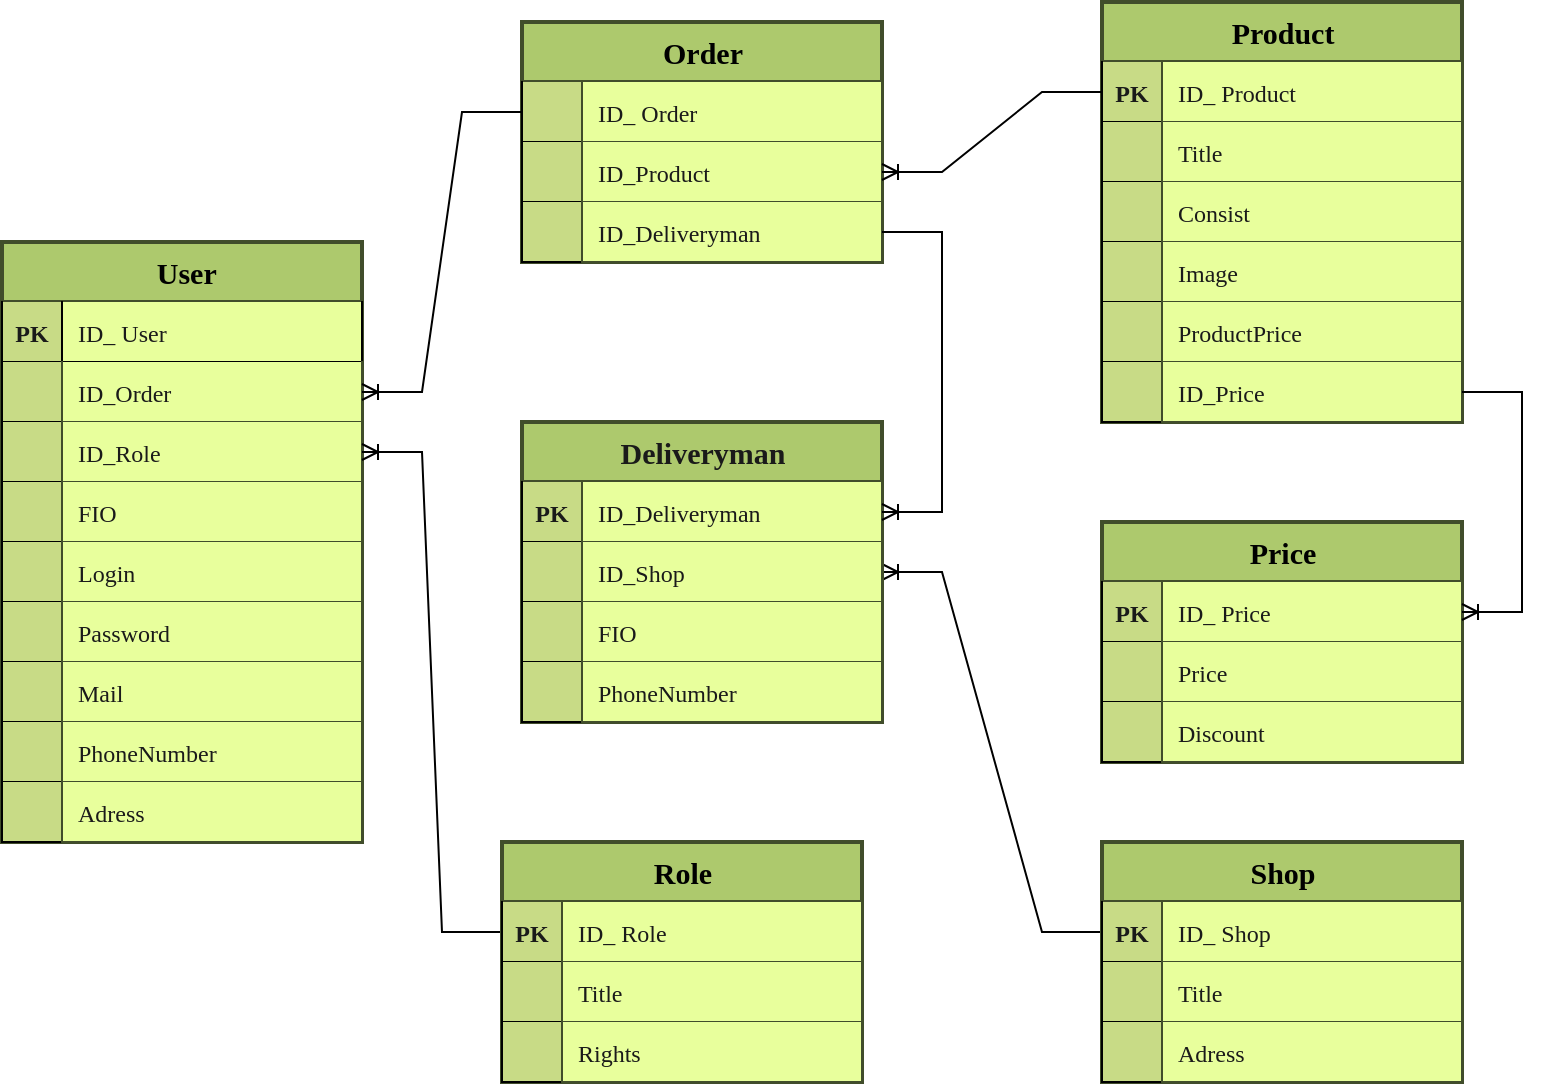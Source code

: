 <mxfile version="20.7.4" type="github">
  <diagram id="YM8jFS1B4BUcwMTzeeO8" name="Диаграмма доставки суши">
    <mxGraphModel dx="607" dy="796" grid="1" gridSize="10" guides="1" tooltips="1" connect="1" arrows="1" fold="1" page="1" pageScale="1" pageWidth="827" pageHeight="1169" math="0" shadow="0">
      <root>
        <mxCell id="0" />
        <mxCell id="1" parent="0" />
        <mxCell id="Ay6QxPf1kaQuGRiXp0Ti-1" value=" User" style="shape=table;startSize=30;container=1;collapsible=1;childLayout=tableLayout;fixedRows=1;rowLines=0;fontStyle=1;align=center;resizeLast=1;comic=0;strokeWidth=2;fontSize=15;fillColor=#ADC96D;strokeColor=#414D2B;fontFamily=Garamond;labelBorderColor=none;labelBackgroundColor=none;html=1;top=1;bottom=1;" parent="1" vertex="1">
          <mxGeometry x="960" y="260" width="180" height="300" as="geometry" />
        </mxCell>
        <mxCell id="Ay6QxPf1kaQuGRiXp0Ti-2" value="" style="shape=tableRow;horizontal=0;startSize=0;swimlaneHead=0;swimlaneBody=0;fillColor=default;collapsible=0;dropTarget=0;points=[[0,0.5],[1,0.5]];portConstraint=eastwest;top=0;left=1;right=0;bottom=1;comic=0;strokeWidth=1;fontSize=12;strokeColor=#000000;fontColor=#1A1A1A;fontStyle=0;fontFamily=Garamond;align=left;labelBackgroundColor=none;" parent="Ay6QxPf1kaQuGRiXp0Ti-1" vertex="1">
          <mxGeometry y="30" width="180" height="30" as="geometry" />
        </mxCell>
        <mxCell id="Ay6QxPf1kaQuGRiXp0Ti-3" value="PK" style="shape=partialRectangle;connectable=0;fillColor=#C8DB86;top=0;left=1;bottom=1;right=0;fontStyle=1;overflow=hidden;comic=0;strokeWidth=1;fontSize=12;strokeColor=#000000;fontColor=#1A1A1A;fontFamily=Garamond;align=center;labelBackgroundColor=none;" parent="Ay6QxPf1kaQuGRiXp0Ti-2" vertex="1">
          <mxGeometry width="30" height="30" as="geometry">
            <mxRectangle width="30" height="30" as="alternateBounds" />
          </mxGeometry>
        </mxCell>
        <mxCell id="Ay6QxPf1kaQuGRiXp0Ti-4" value="ID_ User" style="shape=partialRectangle;connectable=0;fillColor=#E8FF9C;top=0;left=1;bottom=1;right=1;align=left;spacingLeft=6;fontStyle=0;overflow=hidden;comic=0;strokeWidth=1;fontSize=12;strokeColor=#000000;fontColor=#1A1A1A;fontFamily=Garamond;labelBackgroundColor=none;" parent="Ay6QxPf1kaQuGRiXp0Ti-2" vertex="1">
          <mxGeometry x="30" width="150" height="30" as="geometry">
            <mxRectangle width="150" height="30" as="alternateBounds" />
          </mxGeometry>
        </mxCell>
        <mxCell id="zTm90ehCZbVkgFQ0iNH6-1" style="shape=tableRow;horizontal=0;startSize=0;swimlaneHead=0;swimlaneBody=0;fillColor=default;collapsible=0;dropTarget=0;points=[[0,0.5],[1,0.5]];portConstraint=eastwest;top=0;left=1;right=0;bottom=1;comic=0;strokeWidth=1;fontSize=12;strokeColor=#000000;fontColor=#1A1A1A;fontFamily=Garamond;align=left;labelBackgroundColor=none;" parent="Ay6QxPf1kaQuGRiXp0Ti-1" vertex="1">
          <mxGeometry y="60" width="180" height="30" as="geometry" />
        </mxCell>
        <mxCell id="zTm90ehCZbVkgFQ0iNH6-2" style="shape=partialRectangle;connectable=0;fillColor=#C8DB86;top=0;left=1;bottom=1;right=0;editable=1;overflow=hidden;comic=0;strokeWidth=1;fontSize=12;strokeColor=#000000;fontColor=#1A1A1A;fontFamily=Garamond;align=center;fontStyle=1;labelBackgroundColor=none;" parent="zTm90ehCZbVkgFQ0iNH6-1" vertex="1">
          <mxGeometry width="30" height="30" as="geometry">
            <mxRectangle width="30" height="30" as="alternateBounds" />
          </mxGeometry>
        </mxCell>
        <mxCell id="zTm90ehCZbVkgFQ0iNH6-3" value="ID_Order" style="shape=partialRectangle;connectable=0;fillColor=#E8FF9C;top=0;left=1;bottom=1;right=1;align=left;spacingLeft=6;overflow=hidden;comic=0;strokeWidth=1;fontSize=12;strokeColor=#414D2B;fontColor=#1A1A1A;fontFamily=Garamond;labelBackgroundColor=none;" parent="zTm90ehCZbVkgFQ0iNH6-1" vertex="1">
          <mxGeometry x="30" width="150" height="30" as="geometry">
            <mxRectangle width="150" height="30" as="alternateBounds" />
          </mxGeometry>
        </mxCell>
        <mxCell id="xfTA-OZh6lAWpwLBkn4V-1" style="shape=tableRow;horizontal=0;startSize=0;swimlaneHead=0;swimlaneBody=0;fillColor=default;collapsible=0;dropTarget=0;points=[[0,0.5],[1,0.5]];portConstraint=eastwest;top=0;left=1;right=0;bottom=1;comic=0;strokeWidth=1;fontSize=12;strokeColor=#000000;fontColor=#1A1A1A;fontFamily=Garamond;align=left;labelBackgroundColor=none;" parent="Ay6QxPf1kaQuGRiXp0Ti-1" vertex="1">
          <mxGeometry y="90" width="180" height="30" as="geometry" />
        </mxCell>
        <mxCell id="xfTA-OZh6lAWpwLBkn4V-2" style="shape=partialRectangle;connectable=0;fillColor=#C8DB86;top=0;left=1;bottom=1;right=0;editable=1;overflow=hidden;comic=0;strokeWidth=1;fontSize=12;strokeColor=#000000;fontColor=#1A1A1A;fontFamily=Garamond;align=center;fontStyle=1;labelBackgroundColor=none;" parent="xfTA-OZh6lAWpwLBkn4V-1" vertex="1">
          <mxGeometry width="30" height="30" as="geometry">
            <mxRectangle width="30" height="30" as="alternateBounds" />
          </mxGeometry>
        </mxCell>
        <mxCell id="xfTA-OZh6lAWpwLBkn4V-3" value="ID_Role" style="shape=partialRectangle;connectable=0;fillColor=#E8FF9C;top=0;left=1;bottom=1;right=1;align=left;spacingLeft=6;overflow=hidden;comic=0;strokeWidth=1;fontSize=12;strokeColor=#414D2B;fontColor=#1A1A1A;fontFamily=Garamond;labelBackgroundColor=none;" parent="xfTA-OZh6lAWpwLBkn4V-1" vertex="1">
          <mxGeometry x="30" width="150" height="30" as="geometry">
            <mxRectangle width="150" height="30" as="alternateBounds" />
          </mxGeometry>
        </mxCell>
        <mxCell id="FxHjKDx9g6CMK3Ptwjjo-10" style="shape=tableRow;horizontal=0;startSize=0;swimlaneHead=0;swimlaneBody=0;fillColor=default;collapsible=0;dropTarget=0;points=[[0,0.5],[1,0.5]];portConstraint=eastwest;top=0;left=1;right=0;bottom=1;comic=0;strokeWidth=1;fontSize=12;strokeColor=#000000;fontColor=#1A1A1A;fontFamily=Garamond;align=left;labelBackgroundColor=none;" parent="Ay6QxPf1kaQuGRiXp0Ti-1" vertex="1">
          <mxGeometry y="120" width="180" height="30" as="geometry" />
        </mxCell>
        <mxCell id="FxHjKDx9g6CMK3Ptwjjo-11" style="shape=partialRectangle;connectable=0;fillColor=#C8DB86;top=0;left=1;bottom=1;right=0;editable=1;overflow=hidden;comic=0;strokeWidth=1;fontSize=12;strokeColor=#000000;fontColor=#1A1A1A;fontFamily=Garamond;align=center;fontStyle=1;labelBackgroundColor=none;" parent="FxHjKDx9g6CMK3Ptwjjo-10" vertex="1">
          <mxGeometry width="30" height="30" as="geometry">
            <mxRectangle width="30" height="30" as="alternateBounds" />
          </mxGeometry>
        </mxCell>
        <mxCell id="FxHjKDx9g6CMK3Ptwjjo-12" value="FIO" style="shape=partialRectangle;connectable=0;fillColor=#E8FF9C;top=0;left=1;bottom=1;right=1;align=left;spacingLeft=6;overflow=hidden;comic=0;strokeWidth=1;fontSize=12;strokeColor=#414D2B;fontColor=#1A1A1A;fontFamily=Garamond;labelBackgroundColor=none;" parent="FxHjKDx9g6CMK3Ptwjjo-10" vertex="1">
          <mxGeometry x="30" width="150" height="30" as="geometry">
            <mxRectangle width="150" height="30" as="alternateBounds" />
          </mxGeometry>
        </mxCell>
        <mxCell id="Ay6QxPf1kaQuGRiXp0Ti-5" value="" style="shape=tableRow;horizontal=0;startSize=0;swimlaneHead=0;swimlaneBody=0;fillColor=default;collapsible=0;dropTarget=0;points=[[0,0.5],[1,0.5]];portConstraint=eastwest;top=0;left=1;right=0;bottom=1;comic=0;strokeWidth=1;fontSize=12;strokeColor=#000000;fontColor=#1A1A1A;fontFamily=Garamond;align=left;labelBackgroundColor=none;" parent="Ay6QxPf1kaQuGRiXp0Ti-1" vertex="1">
          <mxGeometry y="150" width="180" height="30" as="geometry" />
        </mxCell>
        <mxCell id="Ay6QxPf1kaQuGRiXp0Ti-6" value="" style="shape=partialRectangle;connectable=0;fillColor=#C8DB86;top=0;left=1;bottom=1;right=0;editable=1;overflow=hidden;comic=0;strokeWidth=1;fontSize=12;strokeColor=#000000;fontColor=#1A1A1A;fontFamily=Garamond;align=center;fontStyle=1;labelBackgroundColor=none;" parent="Ay6QxPf1kaQuGRiXp0Ti-5" vertex="1">
          <mxGeometry width="30" height="30" as="geometry">
            <mxRectangle width="30" height="30" as="alternateBounds" />
          </mxGeometry>
        </mxCell>
        <mxCell id="Ay6QxPf1kaQuGRiXp0Ti-7" value="Login" style="shape=partialRectangle;connectable=0;fillColor=#E8FF9C;top=0;left=1;bottom=1;right=1;align=left;spacingLeft=6;overflow=hidden;comic=0;strokeWidth=1;fontSize=12;strokeColor=#414D2B;fontColor=#1A1A1A;fontFamily=Garamond;labelBackgroundColor=none;" parent="Ay6QxPf1kaQuGRiXp0Ti-5" vertex="1">
          <mxGeometry x="30" width="150" height="30" as="geometry">
            <mxRectangle width="150" height="30" as="alternateBounds" />
          </mxGeometry>
        </mxCell>
        <mxCell id="Ay6QxPf1kaQuGRiXp0Ti-8" value="" style="shape=tableRow;horizontal=0;startSize=0;swimlaneHead=0;swimlaneBody=0;fillColor=default;collapsible=0;dropTarget=0;points=[[0,0.5],[1,0.5]];portConstraint=eastwest;top=0;left=1;right=0;bottom=1;comic=0;strokeWidth=1;fontSize=12;strokeColor=#000000;fontColor=#1A1A1A;fontFamily=Garamond;align=left;labelBackgroundColor=none;" parent="Ay6QxPf1kaQuGRiXp0Ti-1" vertex="1">
          <mxGeometry y="180" width="180" height="30" as="geometry" />
        </mxCell>
        <mxCell id="Ay6QxPf1kaQuGRiXp0Ti-9" value="" style="shape=partialRectangle;connectable=0;fillColor=#C8DB86;top=0;left=1;bottom=1;right=0;editable=1;overflow=hidden;comic=0;strokeWidth=1;fontSize=12;strokeColor=#000000;fontColor=#1A1A1A;fontFamily=Garamond;align=center;fontStyle=1;labelBackgroundColor=none;" parent="Ay6QxPf1kaQuGRiXp0Ti-8" vertex="1">
          <mxGeometry width="30" height="30" as="geometry">
            <mxRectangle width="30" height="30" as="alternateBounds" />
          </mxGeometry>
        </mxCell>
        <mxCell id="Ay6QxPf1kaQuGRiXp0Ti-10" value="Password" style="shape=partialRectangle;connectable=0;fillColor=#E8FF9C;top=0;left=1;bottom=1;right=1;align=left;spacingLeft=6;overflow=hidden;comic=0;strokeWidth=1;fontSize=12;strokeColor=#414D2B;fontColor=#1A1A1A;fontFamily=Garamond;labelBackgroundColor=none;" parent="Ay6QxPf1kaQuGRiXp0Ti-8" vertex="1">
          <mxGeometry x="30" width="150" height="30" as="geometry">
            <mxRectangle width="150" height="30" as="alternateBounds" />
          </mxGeometry>
        </mxCell>
        <mxCell id="FxHjKDx9g6CMK3Ptwjjo-7" style="shape=tableRow;horizontal=0;startSize=0;swimlaneHead=0;swimlaneBody=0;fillColor=default;collapsible=0;dropTarget=0;points=[[0,0.5],[1,0.5]];portConstraint=eastwest;top=0;left=1;right=0;bottom=1;comic=0;strokeWidth=1;fontSize=12;strokeColor=#000000;fontColor=#1A1A1A;fontFamily=Garamond;align=left;labelBackgroundColor=none;" parent="Ay6QxPf1kaQuGRiXp0Ti-1" vertex="1">
          <mxGeometry y="210" width="180" height="30" as="geometry" />
        </mxCell>
        <mxCell id="FxHjKDx9g6CMK3Ptwjjo-8" style="shape=partialRectangle;connectable=0;fillColor=#C8DB86;top=0;left=1;bottom=1;right=0;editable=1;overflow=hidden;comic=0;strokeWidth=1;fontSize=12;strokeColor=#000000;fontColor=#1A1A1A;fontFamily=Garamond;align=center;fontStyle=1;labelBackgroundColor=none;" parent="FxHjKDx9g6CMK3Ptwjjo-7" vertex="1">
          <mxGeometry width="30" height="30" as="geometry">
            <mxRectangle width="30" height="30" as="alternateBounds" />
          </mxGeometry>
        </mxCell>
        <mxCell id="FxHjKDx9g6CMK3Ptwjjo-9" value="Mail" style="shape=partialRectangle;connectable=0;fillColor=#E8FF9C;top=0;left=1;bottom=1;right=1;align=left;spacingLeft=6;overflow=hidden;comic=0;strokeWidth=1;fontSize=12;strokeColor=#414D2B;fontColor=#1A1A1A;fontFamily=Garamond;labelBackgroundColor=none;" parent="FxHjKDx9g6CMK3Ptwjjo-7" vertex="1">
          <mxGeometry x="30" width="150" height="30" as="geometry">
            <mxRectangle width="150" height="30" as="alternateBounds" />
          </mxGeometry>
        </mxCell>
        <mxCell id="FxHjKDx9g6CMK3Ptwjjo-4" style="shape=tableRow;horizontal=0;startSize=0;swimlaneHead=0;swimlaneBody=0;fillColor=default;collapsible=0;dropTarget=0;points=[[0,0.5],[1,0.5]];portConstraint=eastwest;top=0;left=1;right=0;bottom=1;comic=0;strokeWidth=1;fontSize=12;strokeColor=#000000;fontColor=#1A1A1A;fontFamily=Garamond;align=left;labelBackgroundColor=none;" parent="Ay6QxPf1kaQuGRiXp0Ti-1" vertex="1">
          <mxGeometry y="240" width="180" height="30" as="geometry" />
        </mxCell>
        <mxCell id="FxHjKDx9g6CMK3Ptwjjo-5" style="shape=partialRectangle;connectable=0;fillColor=#C8DB86;top=0;left=1;bottom=1;right=0;editable=1;overflow=hidden;comic=0;strokeWidth=1;fontSize=12;strokeColor=#000000;fontColor=#1A1A1A;fontFamily=Garamond;align=center;fontStyle=1;labelBackgroundColor=none;" parent="FxHjKDx9g6CMK3Ptwjjo-4" vertex="1">
          <mxGeometry width="30" height="30" as="geometry">
            <mxRectangle width="30" height="30" as="alternateBounds" />
          </mxGeometry>
        </mxCell>
        <mxCell id="FxHjKDx9g6CMK3Ptwjjo-6" value="PhoneNumber" style="shape=partialRectangle;connectable=0;fillColor=#E8FF9C;top=0;left=1;bottom=1;right=1;align=left;spacingLeft=6;overflow=hidden;comic=0;strokeWidth=1;fontSize=12;strokeColor=#414D2B;fontColor=#1A1A1A;fontFamily=Garamond;labelBackgroundColor=none;" parent="FxHjKDx9g6CMK3Ptwjjo-4" vertex="1">
          <mxGeometry x="30" width="150" height="30" as="geometry">
            <mxRectangle width="150" height="30" as="alternateBounds" />
          </mxGeometry>
        </mxCell>
        <mxCell id="FxHjKDx9g6CMK3Ptwjjo-1" style="shape=tableRow;horizontal=0;startSize=0;swimlaneHead=0;swimlaneBody=0;fillColor=default;collapsible=0;dropTarget=0;points=[[0,0.5],[1,0.5]];portConstraint=eastwest;top=0;left=1;right=0;bottom=1;comic=0;strokeWidth=1;fontSize=12;strokeColor=#000000;fontColor=#1A1A1A;fontFamily=Garamond;align=left;labelBackgroundColor=none;" parent="Ay6QxPf1kaQuGRiXp0Ti-1" vertex="1">
          <mxGeometry y="270" width="180" height="30" as="geometry" />
        </mxCell>
        <mxCell id="FxHjKDx9g6CMK3Ptwjjo-2" style="shape=partialRectangle;connectable=0;fillColor=#C8DB86;top=0;left=1;bottom=1;right=0;editable=1;overflow=hidden;comic=0;strokeWidth=1;fontSize=12;strokeColor=#000000;fontColor=#1A1A1A;fontFamily=Garamond;align=center;fontStyle=1;labelBackgroundColor=none;" parent="FxHjKDx9g6CMK3Ptwjjo-1" vertex="1">
          <mxGeometry width="30" height="30" as="geometry">
            <mxRectangle width="30" height="30" as="alternateBounds" />
          </mxGeometry>
        </mxCell>
        <mxCell id="FxHjKDx9g6CMK3Ptwjjo-3" value="Adress" style="shape=partialRectangle;connectable=0;fillColor=#E8FF9C;top=0;left=1;bottom=1;right=1;align=left;spacingLeft=6;overflow=hidden;comic=0;strokeWidth=1;fontSize=12;strokeColor=#414D2B;fontColor=#1A1A1A;fontFamily=Garamond;labelBackgroundColor=none;" parent="FxHjKDx9g6CMK3Ptwjjo-1" vertex="1">
          <mxGeometry x="30" width="150" height="30" as="geometry">
            <mxRectangle width="150" height="30" as="alternateBounds" />
          </mxGeometry>
        </mxCell>
        <mxCell id="FxHjKDx9g6CMK3Ptwjjo-13" value="Order" style="shape=table;startSize=30;container=1;collapsible=1;childLayout=tableLayout;fixedRows=1;rowLines=0;fontStyle=1;align=center;resizeLast=1;comic=0;strokeWidth=2;fontSize=15;fillColor=#ADC96D;strokeColor=#414D2B;fontFamily=Garamond;labelBorderColor=none;labelBackgroundColor=none;html=1;top=1;bottom=1;" parent="1" vertex="1">
          <mxGeometry x="1220" y="150" width="180" height="120" as="geometry" />
        </mxCell>
        <mxCell id="FxHjKDx9g6CMK3Ptwjjo-14" value="" style="shape=tableRow;horizontal=0;startSize=0;swimlaneHead=0;swimlaneBody=0;fillColor=default;collapsible=0;dropTarget=0;points=[[0,0.5],[1,0.5]];portConstraint=eastwest;top=0;left=1;right=0;bottom=1;comic=0;strokeWidth=1;fontSize=12;strokeColor=#000000;fontColor=#1A1A1A;fontStyle=0;fontFamily=Garamond;align=left;labelBackgroundColor=none;" parent="FxHjKDx9g6CMK3Ptwjjo-13" vertex="1">
          <mxGeometry y="30" width="180" height="30" as="geometry" />
        </mxCell>
        <mxCell id="FxHjKDx9g6CMK3Ptwjjo-15" value="" style="shape=partialRectangle;connectable=0;fillColor=#C8DB86;top=0;left=1;bottom=1;right=0;fontStyle=1;overflow=hidden;comic=0;strokeWidth=1;fontSize=12;strokeColor=#000000;fontColor=#1A1A1A;fontFamily=Garamond;align=center;labelBackgroundColor=none;" parent="FxHjKDx9g6CMK3Ptwjjo-14" vertex="1">
          <mxGeometry width="30" height="30" as="geometry">
            <mxRectangle width="30" height="30" as="alternateBounds" />
          </mxGeometry>
        </mxCell>
        <mxCell id="FxHjKDx9g6CMK3Ptwjjo-16" value="ID_ Order" style="shape=partialRectangle;connectable=0;fillColor=#E8FF9C;top=0;left=1;bottom=1;right=1;align=left;spacingLeft=6;fontStyle=0;overflow=hidden;comic=0;strokeWidth=1;fontSize=12;strokeColor=#414D2B;fontColor=#1A1A1A;fontFamily=Garamond;labelBackgroundColor=none;" parent="FxHjKDx9g6CMK3Ptwjjo-14" vertex="1">
          <mxGeometry x="30" width="150" height="30" as="geometry">
            <mxRectangle width="150" height="30" as="alternateBounds" />
          </mxGeometry>
        </mxCell>
        <mxCell id="FxHjKDx9g6CMK3Ptwjjo-17" style="shape=tableRow;horizontal=0;startSize=0;swimlaneHead=0;swimlaneBody=0;fillColor=default;collapsible=0;dropTarget=0;points=[[0,0.5],[1,0.5]];portConstraint=eastwest;top=0;left=1;right=0;bottom=1;comic=0;strokeWidth=1;fontSize=12;strokeColor=#000000;fontColor=#1A1A1A;fontFamily=Garamond;align=left;labelBackgroundColor=none;" parent="FxHjKDx9g6CMK3Ptwjjo-13" vertex="1">
          <mxGeometry y="60" width="180" height="30" as="geometry" />
        </mxCell>
        <mxCell id="FxHjKDx9g6CMK3Ptwjjo-18" value="" style="shape=partialRectangle;connectable=0;fillColor=#C8DB86;top=0;left=1;bottom=1;right=0;editable=1;overflow=hidden;comic=0;strokeWidth=1;fontSize=12;strokeColor=#000000;fontColor=#1A1A1A;fontFamily=Garamond;align=center;fontStyle=1;labelBackgroundColor=none;" parent="FxHjKDx9g6CMK3Ptwjjo-17" vertex="1">
          <mxGeometry width="30" height="30" as="geometry">
            <mxRectangle width="30" height="30" as="alternateBounds" />
          </mxGeometry>
        </mxCell>
        <mxCell id="FxHjKDx9g6CMK3Ptwjjo-19" value="ID_Product" style="shape=partialRectangle;connectable=0;fillColor=#E8FF9C;top=0;left=1;bottom=1;right=1;align=left;spacingLeft=6;overflow=hidden;comic=0;strokeWidth=1;fontSize=12;strokeColor=#414D2B;fontColor=#1A1A1A;fontFamily=Garamond;labelBackgroundColor=none;" parent="FxHjKDx9g6CMK3Ptwjjo-17" vertex="1">
          <mxGeometry x="30" width="150" height="30" as="geometry">
            <mxRectangle width="150" height="30" as="alternateBounds" />
          </mxGeometry>
        </mxCell>
        <mxCell id="XHVBuRFozPUEUxD5YGxB-1" style="shape=tableRow;horizontal=0;startSize=0;swimlaneHead=0;swimlaneBody=0;fillColor=default;collapsible=0;dropTarget=0;points=[[0,0.5],[1,0.5]];portConstraint=eastwest;top=0;left=1;right=0;bottom=1;comic=0;strokeWidth=1;fontSize=12;strokeColor=#000000;fontColor=#1A1A1A;fontFamily=Garamond;align=left;labelBackgroundColor=none;" parent="FxHjKDx9g6CMK3Ptwjjo-13" vertex="1">
          <mxGeometry y="90" width="180" height="30" as="geometry" />
        </mxCell>
        <mxCell id="XHVBuRFozPUEUxD5YGxB-2" style="shape=partialRectangle;connectable=0;fillColor=#C8DB86;top=0;left=1;bottom=1;right=0;editable=1;overflow=hidden;comic=0;strokeWidth=1;fontSize=12;strokeColor=#000000;fontColor=#1A1A1A;fontFamily=Garamond;align=center;fontStyle=1;labelBackgroundColor=none;" parent="XHVBuRFozPUEUxD5YGxB-1" vertex="1">
          <mxGeometry width="30" height="30" as="geometry">
            <mxRectangle width="30" height="30" as="alternateBounds" />
          </mxGeometry>
        </mxCell>
        <mxCell id="XHVBuRFozPUEUxD5YGxB-3" value="ID_Deliveryman" style="shape=partialRectangle;connectable=0;fillColor=#E8FF9C;top=0;left=1;bottom=1;right=1;align=left;spacingLeft=6;overflow=hidden;comic=0;strokeWidth=1;fontSize=12;strokeColor=#414D2B;fontColor=#1A1A1A;fontFamily=Garamond;labelBackgroundColor=none;" parent="XHVBuRFozPUEUxD5YGxB-1" vertex="1">
          <mxGeometry x="30" width="150" height="30" as="geometry">
            <mxRectangle width="150" height="30" as="alternateBounds" />
          </mxGeometry>
        </mxCell>
        <mxCell id="zTm90ehCZbVkgFQ0iNH6-4" value="" style="edgeStyle=entityRelationEdgeStyle;fontSize=12;html=1;endArrow=ERoneToMany;rounded=0;fontColor=#4D9900;" parent="1" source="FxHjKDx9g6CMK3Ptwjjo-14" target="zTm90ehCZbVkgFQ0iNH6-1" edge="1">
          <mxGeometry width="100" height="100" relative="1" as="geometry">
            <mxPoint x="1210" y="470" as="sourcePoint" />
            <mxPoint x="1310" y="370" as="targetPoint" />
          </mxGeometry>
        </mxCell>
        <mxCell id="OqUp-WzPURU7yQJ0Y-U5-1" value="Product" style="shape=table;startSize=30;container=1;collapsible=1;childLayout=tableLayout;fixedRows=1;rowLines=0;fontStyle=1;align=center;resizeLast=1;comic=0;strokeWidth=2;fontSize=15;fillColor=#ADC96D;strokeColor=#414D2B;fontFamily=Garamond;labelBorderColor=none;labelBackgroundColor=none;html=1;top=1;bottom=1;" parent="1" vertex="1">
          <mxGeometry x="1510" y="140" width="180" height="210" as="geometry" />
        </mxCell>
        <mxCell id="OqUp-WzPURU7yQJ0Y-U5-2" value="" style="shape=tableRow;horizontal=0;startSize=0;swimlaneHead=0;swimlaneBody=0;fillColor=#d5e8d4;collapsible=0;dropTarget=0;points=[[0,0.5],[1,0.5]];portConstraint=eastwest;top=0;left=1;right=0;bottom=1;comic=0;strokeWidth=1;fontSize=12;strokeColor=#82b366;fontStyle=0;fontFamily=Garamond;align=left;labelBackgroundColor=none;" parent="OqUp-WzPURU7yQJ0Y-U5-1" vertex="1">
          <mxGeometry y="30" width="180" height="30" as="geometry" />
        </mxCell>
        <mxCell id="OqUp-WzPURU7yQJ0Y-U5-3" value="PK" style="shape=partialRectangle;connectable=0;fillColor=#C8DB86;top=0;left=1;bottom=1;right=0;fontStyle=1;overflow=hidden;comic=0;strokeWidth=1;fontSize=12;strokeColor=#000000;fontColor=#1A1A1A;fontFamily=Garamond;align=center;labelBackgroundColor=none;" parent="OqUp-WzPURU7yQJ0Y-U5-2" vertex="1">
          <mxGeometry width="30" height="30" as="geometry">
            <mxRectangle width="30" height="30" as="alternateBounds" />
          </mxGeometry>
        </mxCell>
        <mxCell id="OqUp-WzPURU7yQJ0Y-U5-4" value="ID_ Product" style="shape=partialRectangle;connectable=0;fillColor=#E8FF9C;top=0;left=1;bottom=1;right=1;align=left;spacingLeft=6;fontStyle=0;overflow=hidden;comic=0;strokeWidth=1;fontSize=12;strokeColor=#414D2B;fontColor=#1A1A1A;fontFamily=Garamond;labelBackgroundColor=none;" parent="OqUp-WzPURU7yQJ0Y-U5-2" vertex="1">
          <mxGeometry x="30" width="150" height="30" as="geometry">
            <mxRectangle width="150" height="30" as="alternateBounds" />
          </mxGeometry>
        </mxCell>
        <mxCell id="OqUp-WzPURU7yQJ0Y-U5-5" style="shape=tableRow;horizontal=0;startSize=0;swimlaneHead=0;swimlaneBody=0;fillColor=default;collapsible=0;dropTarget=0;points=[[0,0.5],[1,0.5]];portConstraint=eastwest;top=0;left=1;right=0;bottom=1;comic=0;strokeWidth=1;fontSize=12;strokeColor=#000000;fontColor=#1A1A1A;fontFamily=Garamond;align=left;labelBackgroundColor=none;" parent="OqUp-WzPURU7yQJ0Y-U5-1" vertex="1">
          <mxGeometry y="60" width="180" height="30" as="geometry" />
        </mxCell>
        <mxCell id="OqUp-WzPURU7yQJ0Y-U5-6" style="shape=partialRectangle;connectable=0;fillColor=#C8DB86;top=0;left=1;bottom=1;right=0;editable=1;overflow=hidden;comic=0;strokeWidth=1;fontSize=12;strokeColor=#000000;fontColor=#1A1A1A;fontFamily=Garamond;align=center;fontStyle=1;labelBackgroundColor=none;" parent="OqUp-WzPURU7yQJ0Y-U5-5" vertex="1">
          <mxGeometry width="30" height="30" as="geometry">
            <mxRectangle width="30" height="30" as="alternateBounds" />
          </mxGeometry>
        </mxCell>
        <mxCell id="OqUp-WzPURU7yQJ0Y-U5-7" value="Title" style="shape=partialRectangle;connectable=0;fillColor=#E8FF9C;top=0;left=1;bottom=1;right=1;align=left;spacingLeft=6;overflow=hidden;comic=0;strokeWidth=1;fontSize=12;strokeColor=#414D2B;fontColor=#1A1A1A;fontFamily=Garamond;labelBackgroundColor=none;" parent="OqUp-WzPURU7yQJ0Y-U5-5" vertex="1">
          <mxGeometry x="30" width="150" height="30" as="geometry">
            <mxRectangle width="150" height="30" as="alternateBounds" />
          </mxGeometry>
        </mxCell>
        <mxCell id="OqUp-WzPURU7yQJ0Y-U5-8" style="shape=tableRow;horizontal=0;startSize=0;swimlaneHead=0;swimlaneBody=0;fillColor=default;collapsible=0;dropTarget=0;points=[[0,0.5],[1,0.5]];portConstraint=eastwest;top=0;left=1;right=0;bottom=1;comic=0;strokeWidth=1;fontSize=12;strokeColor=#000000;fontColor=#1A1A1A;fontFamily=Garamond;align=left;labelBackgroundColor=none;" parent="OqUp-WzPURU7yQJ0Y-U5-1" vertex="1">
          <mxGeometry y="90" width="180" height="30" as="geometry" />
        </mxCell>
        <mxCell id="OqUp-WzPURU7yQJ0Y-U5-9" style="shape=partialRectangle;connectable=0;fillColor=#C8DB86;top=0;left=1;bottom=1;right=0;editable=1;overflow=hidden;comic=0;strokeWidth=1;fontSize=12;strokeColor=#000000;fontColor=#1A1A1A;fontFamily=Garamond;align=center;fontStyle=1;labelBackgroundColor=none;" parent="OqUp-WzPURU7yQJ0Y-U5-8" vertex="1">
          <mxGeometry width="30" height="30" as="geometry">
            <mxRectangle width="30" height="30" as="alternateBounds" />
          </mxGeometry>
        </mxCell>
        <mxCell id="OqUp-WzPURU7yQJ0Y-U5-10" value="Consist" style="shape=partialRectangle;connectable=0;fillColor=#E8FF9C;top=0;left=1;bottom=1;right=1;align=left;spacingLeft=6;overflow=hidden;comic=0;strokeWidth=1;fontSize=12;strokeColor=#414D2B;fontColor=#1A1A1A;fontFamily=Garamond;labelBackgroundColor=none;" parent="OqUp-WzPURU7yQJ0Y-U5-8" vertex="1">
          <mxGeometry x="30" width="150" height="30" as="geometry">
            <mxRectangle width="150" height="30" as="alternateBounds" />
          </mxGeometry>
        </mxCell>
        <mxCell id="vK6B0ZVhkdpMRJZlwmJx-1" style="shape=tableRow;horizontal=0;startSize=0;swimlaneHead=0;swimlaneBody=0;fillColor=default;collapsible=0;dropTarget=0;points=[[0,0.5],[1,0.5]];portConstraint=eastwest;top=0;left=1;right=0;bottom=1;comic=0;strokeWidth=1;fontSize=12;strokeColor=#000000;fontColor=#1A1A1A;fontFamily=Garamond;align=left;labelBackgroundColor=none;" parent="OqUp-WzPURU7yQJ0Y-U5-1" vertex="1">
          <mxGeometry y="120" width="180" height="30" as="geometry" />
        </mxCell>
        <mxCell id="vK6B0ZVhkdpMRJZlwmJx-2" style="shape=partialRectangle;connectable=0;fillColor=#C8DB86;top=0;left=1;bottom=1;right=0;editable=1;overflow=hidden;comic=0;strokeWidth=1;fontSize=12;strokeColor=#000000;fontColor=#1A1A1A;fontFamily=Garamond;align=center;fontStyle=1;labelBackgroundColor=none;" parent="vK6B0ZVhkdpMRJZlwmJx-1" vertex="1">
          <mxGeometry width="30" height="30" as="geometry">
            <mxRectangle width="30" height="30" as="alternateBounds" />
          </mxGeometry>
        </mxCell>
        <mxCell id="vK6B0ZVhkdpMRJZlwmJx-3" value="Image" style="shape=partialRectangle;connectable=0;fillColor=#E8FF9C;top=0;left=1;bottom=1;right=1;align=left;spacingLeft=6;overflow=hidden;comic=0;strokeWidth=1;fontSize=12;strokeColor=#414D2B;fontColor=#1A1A1A;fontFamily=Garamond;labelBackgroundColor=none;" parent="vK6B0ZVhkdpMRJZlwmJx-1" vertex="1">
          <mxGeometry x="30" width="150" height="30" as="geometry">
            <mxRectangle width="150" height="30" as="alternateBounds" />
          </mxGeometry>
        </mxCell>
        <mxCell id="OqUp-WzPURU7yQJ0Y-U5-11" style="shape=tableRow;horizontal=0;startSize=0;swimlaneHead=0;swimlaneBody=0;fillColor=default;collapsible=0;dropTarget=0;points=[[0,0.5],[1,0.5]];portConstraint=eastwest;top=0;left=1;right=0;bottom=1;comic=0;strokeWidth=1;fontSize=12;strokeColor=#000000;fontColor=#1A1A1A;fontFamily=Garamond;align=left;labelBackgroundColor=none;" parent="OqUp-WzPURU7yQJ0Y-U5-1" vertex="1">
          <mxGeometry y="150" width="180" height="30" as="geometry" />
        </mxCell>
        <mxCell id="OqUp-WzPURU7yQJ0Y-U5-12" style="shape=partialRectangle;connectable=0;fillColor=#C8DB86;top=0;left=1;bottom=1;right=0;editable=1;overflow=hidden;comic=0;strokeWidth=1;fontSize=12;strokeColor=#000000;fontColor=#1A1A1A;fontFamily=Garamond;align=center;fontStyle=1;labelBackgroundColor=none;" parent="OqUp-WzPURU7yQJ0Y-U5-11" vertex="1">
          <mxGeometry width="30" height="30" as="geometry">
            <mxRectangle width="30" height="30" as="alternateBounds" />
          </mxGeometry>
        </mxCell>
        <mxCell id="OqUp-WzPURU7yQJ0Y-U5-13" value="ProductPrice" style="shape=partialRectangle;connectable=0;fillColor=#E8FF9C;top=0;left=1;bottom=1;right=1;align=left;spacingLeft=6;overflow=hidden;comic=0;strokeWidth=1;fontSize=12;strokeColor=#414D2B;fontColor=#1A1A1A;fontFamily=Garamond;labelBackgroundColor=none;" parent="OqUp-WzPURU7yQJ0Y-U5-11" vertex="1">
          <mxGeometry x="30" width="150" height="30" as="geometry">
            <mxRectangle width="150" height="30" as="alternateBounds" />
          </mxGeometry>
        </mxCell>
        <mxCell id="hh9nljw4yf44S6td9U1_-1" style="shape=tableRow;horizontal=0;startSize=0;swimlaneHead=0;swimlaneBody=0;fillColor=default;collapsible=0;dropTarget=0;points=[[0,0.5],[1,0.5]];portConstraint=eastwest;top=0;left=1;right=0;bottom=1;comic=0;strokeWidth=1;fontSize=12;strokeColor=#000000;fontColor=#1A1A1A;fontFamily=Garamond;align=left;labelBackgroundColor=none;" parent="OqUp-WzPURU7yQJ0Y-U5-1" vertex="1">
          <mxGeometry y="180" width="180" height="30" as="geometry" />
        </mxCell>
        <mxCell id="hh9nljw4yf44S6td9U1_-2" style="shape=partialRectangle;connectable=0;fillColor=#C8DB86;top=0;left=1;bottom=1;right=0;editable=1;overflow=hidden;comic=0;strokeWidth=1;fontSize=12;strokeColor=#000000;fontColor=#1A1A1A;fontFamily=Garamond;align=center;fontStyle=1;labelBackgroundColor=none;" parent="hh9nljw4yf44S6td9U1_-1" vertex="1">
          <mxGeometry width="30" height="30" as="geometry">
            <mxRectangle width="30" height="30" as="alternateBounds" />
          </mxGeometry>
        </mxCell>
        <mxCell id="hh9nljw4yf44S6td9U1_-3" value="ID_Price" style="shape=partialRectangle;connectable=0;fillColor=#E8FF9C;top=0;left=1;bottom=1;right=1;align=left;spacingLeft=6;overflow=hidden;comic=0;strokeWidth=1;fontSize=12;strokeColor=#414D2B;fontColor=#1A1A1A;fontFamily=Garamond;labelBackgroundColor=none;" parent="hh9nljw4yf44S6td9U1_-1" vertex="1">
          <mxGeometry x="30" width="150" height="30" as="geometry">
            <mxRectangle width="150" height="30" as="alternateBounds" />
          </mxGeometry>
        </mxCell>
        <mxCell id="OqUp-WzPURU7yQJ0Y-U5-14" value="" style="edgeStyle=entityRelationEdgeStyle;fontSize=12;html=1;endArrow=ERoneToMany;rounded=0;strokeColor=#000000;fontColor=#4D9900;" parent="1" source="OqUp-WzPURU7yQJ0Y-U5-2" target="FxHjKDx9g6CMK3Ptwjjo-17" edge="1">
          <mxGeometry width="100" height="100" relative="1" as="geometry">
            <mxPoint x="1410" y="590" as="sourcePoint" />
            <mxPoint x="1510" y="490" as="targetPoint" />
          </mxGeometry>
        </mxCell>
        <mxCell id="OqUp-WzPURU7yQJ0Y-U5-15" value="" style="edgeStyle=entityRelationEdgeStyle;fontSize=12;html=1;endArrow=ERoneToMany;rounded=0;strokeColor=#000000;fontColor=#4D9900;" parent="1" source="OqUp-WzPURU7yQJ0Y-U5-17" target="FxHjKDx9g6CMK3Ptwjjo-32" edge="1">
          <mxGeometry width="100" height="100" relative="1" as="geometry">
            <mxPoint x="1420" y="570" as="sourcePoint" />
            <mxPoint x="1510" y="490" as="targetPoint" />
          </mxGeometry>
        </mxCell>
        <mxCell id="OqUp-WzPURU7yQJ0Y-U5-16" value="Shop" style="shape=table;startSize=30;container=1;collapsible=1;childLayout=tableLayout;fixedRows=1;rowLines=0;fontStyle=1;align=center;resizeLast=1;comic=0;strokeWidth=2;fontSize=15;fillColor=#ADC96D;strokeColor=#414D2B;fontFamily=Garamond;labelBorderColor=none;labelBackgroundColor=none;html=1;top=1;bottom=1;" parent="1" vertex="1">
          <mxGeometry x="1510" y="560" width="180" height="120" as="geometry" />
        </mxCell>
        <mxCell id="OqUp-WzPURU7yQJ0Y-U5-17" value="" style="shape=tableRow;horizontal=0;startSize=0;swimlaneHead=0;swimlaneBody=0;fillColor=default;collapsible=0;dropTarget=0;points=[[0,0.5],[1,0.5]];portConstraint=eastwest;top=0;left=1;right=0;bottom=1;comic=0;strokeWidth=1;fontSize=12;strokeColor=#000000;fontColor=#1A1A1A;fontStyle=0;fontFamily=Garamond;align=left;labelBackgroundColor=none;" parent="OqUp-WzPURU7yQJ0Y-U5-16" vertex="1">
          <mxGeometry y="30" width="180" height="30" as="geometry" />
        </mxCell>
        <mxCell id="OqUp-WzPURU7yQJ0Y-U5-18" value="PK" style="shape=partialRectangle;connectable=0;fillColor=#C8DB86;top=0;left=1;bottom=1;right=0;fontStyle=1;overflow=hidden;comic=0;strokeWidth=1;fontSize=12;strokeColor=#000000;fontColor=#1A1A1A;fontFamily=Garamond;align=center;labelBackgroundColor=none;" parent="OqUp-WzPURU7yQJ0Y-U5-17" vertex="1">
          <mxGeometry width="30" height="30" as="geometry">
            <mxRectangle width="30" height="30" as="alternateBounds" />
          </mxGeometry>
        </mxCell>
        <mxCell id="OqUp-WzPURU7yQJ0Y-U5-19" value="ID_ Shop" style="shape=partialRectangle;connectable=0;fillColor=#E8FF9C;top=0;left=1;bottom=1;right=1;align=left;spacingLeft=6;fontStyle=0;overflow=hidden;comic=0;strokeWidth=1;fontSize=12;strokeColor=#414D2B;fontColor=#1A1A1A;fontFamily=Garamond;labelBackgroundColor=none;" parent="OqUp-WzPURU7yQJ0Y-U5-17" vertex="1">
          <mxGeometry x="30" width="150" height="30" as="geometry">
            <mxRectangle width="150" height="30" as="alternateBounds" />
          </mxGeometry>
        </mxCell>
        <mxCell id="OqUp-WzPURU7yQJ0Y-U5-20" style="shape=tableRow;horizontal=0;startSize=0;swimlaneHead=0;swimlaneBody=0;fillColor=default;collapsible=0;dropTarget=0;points=[[0,0.5],[1,0.5]];portConstraint=eastwest;top=0;left=1;right=0;bottom=1;comic=0;strokeWidth=1;fontSize=12;strokeColor=#000000;fontColor=#1A1A1A;fontFamily=Garamond;align=left;labelBackgroundColor=none;" parent="OqUp-WzPURU7yQJ0Y-U5-16" vertex="1">
          <mxGeometry y="60" width="180" height="30" as="geometry" />
        </mxCell>
        <mxCell id="OqUp-WzPURU7yQJ0Y-U5-21" style="shape=partialRectangle;connectable=0;fillColor=#C8DB86;top=0;left=1;bottom=1;right=0;editable=1;overflow=hidden;comic=0;strokeWidth=1;fontSize=12;strokeColor=#000000;fontColor=#1A1A1A;fontFamily=Garamond;align=center;fontStyle=1;labelBackgroundColor=none;" parent="OqUp-WzPURU7yQJ0Y-U5-20" vertex="1">
          <mxGeometry width="30" height="30" as="geometry">
            <mxRectangle width="30" height="30" as="alternateBounds" />
          </mxGeometry>
        </mxCell>
        <mxCell id="OqUp-WzPURU7yQJ0Y-U5-22" value="Title" style="shape=partialRectangle;connectable=0;fillColor=#E8FF9C;top=0;left=1;bottom=1;right=1;align=left;spacingLeft=6;overflow=hidden;comic=0;strokeWidth=1;fontSize=12;strokeColor=#414D2B;fontColor=#1A1A1A;fontFamily=Garamond;labelBackgroundColor=none;" parent="OqUp-WzPURU7yQJ0Y-U5-20" vertex="1">
          <mxGeometry x="30" width="150" height="30" as="geometry">
            <mxRectangle width="150" height="30" as="alternateBounds" />
          </mxGeometry>
        </mxCell>
        <mxCell id="OqUp-WzPURU7yQJ0Y-U5-23" style="shape=tableRow;horizontal=0;startSize=0;swimlaneHead=0;swimlaneBody=0;fillColor=default;collapsible=0;dropTarget=0;points=[[0,0.5],[1,0.5]];portConstraint=eastwest;top=0;left=1;right=0;bottom=1;comic=0;strokeWidth=1;fontSize=12;strokeColor=#000000;fontColor=#1A1A1A;fontFamily=Garamond;align=left;labelBackgroundColor=none;" parent="OqUp-WzPURU7yQJ0Y-U5-16" vertex="1">
          <mxGeometry y="90" width="180" height="30" as="geometry" />
        </mxCell>
        <mxCell id="OqUp-WzPURU7yQJ0Y-U5-24" style="shape=partialRectangle;connectable=0;fillColor=#C8DB86;top=0;left=1;bottom=1;right=0;editable=1;overflow=hidden;comic=0;strokeWidth=1;fontSize=12;strokeColor=#000000;fontColor=#1A1A1A;fontFamily=Garamond;align=center;fontStyle=1;labelBackgroundColor=none;" parent="OqUp-WzPURU7yQJ0Y-U5-23" vertex="1">
          <mxGeometry width="30" height="30" as="geometry">
            <mxRectangle width="30" height="30" as="alternateBounds" />
          </mxGeometry>
        </mxCell>
        <mxCell id="OqUp-WzPURU7yQJ0Y-U5-25" value="Adress" style="shape=partialRectangle;connectable=0;fillColor=#E8FF9C;top=0;left=1;bottom=1;right=1;align=left;spacingLeft=6;overflow=hidden;comic=0;strokeWidth=1;fontSize=12;strokeColor=#414D2B;fontColor=#1A1A1A;fontFamily=Garamond;labelBackgroundColor=none;" parent="OqUp-WzPURU7yQJ0Y-U5-23" vertex="1">
          <mxGeometry x="30" width="150" height="30" as="geometry">
            <mxRectangle width="150" height="30" as="alternateBounds" />
          </mxGeometry>
        </mxCell>
        <mxCell id="xfTA-OZh6lAWpwLBkn4V-4" value="" style="edgeStyle=entityRelationEdgeStyle;fontSize=12;html=1;endArrow=ERoneToMany;rounded=0;strokeColor=#000000;fontColor=#4D9900;" parent="1" source="xfTA-OZh6lAWpwLBkn4V-6" target="xfTA-OZh6lAWpwLBkn4V-1" edge="1">
          <mxGeometry width="100" height="100" relative="1" as="geometry">
            <mxPoint x="1220" y="670" as="sourcePoint" />
            <mxPoint x="1390" y="570" as="targetPoint" />
          </mxGeometry>
        </mxCell>
        <mxCell id="xfTA-OZh6lAWpwLBkn4V-5" value="Role" style="shape=table;startSize=30;container=1;collapsible=1;childLayout=tableLayout;fixedRows=1;rowLines=0;fontStyle=1;align=center;resizeLast=1;comic=0;strokeWidth=2;fontSize=15;fillColor=#ADC96D;strokeColor=#414D2B;fontFamily=Garamond;labelBorderColor=none;labelBackgroundColor=none;html=1;top=1;bottom=1;" parent="1" vertex="1">
          <mxGeometry x="1210" y="560" width="180" height="120" as="geometry" />
        </mxCell>
        <mxCell id="xfTA-OZh6lAWpwLBkn4V-6" value="" style="shape=tableRow;horizontal=0;startSize=0;swimlaneHead=0;swimlaneBody=0;fillColor=default;collapsible=0;dropTarget=0;points=[[0,0.5],[1,0.5]];portConstraint=eastwest;top=0;left=1;right=0;bottom=1;comic=0;strokeWidth=1;fontSize=12;strokeColor=#000000;fontColor=#1A1A1A;fontStyle=0;fontFamily=Garamond;align=left;labelBackgroundColor=none;" parent="xfTA-OZh6lAWpwLBkn4V-5" vertex="1">
          <mxGeometry y="30" width="180" height="30" as="geometry" />
        </mxCell>
        <mxCell id="xfTA-OZh6lAWpwLBkn4V-7" value="PK" style="shape=partialRectangle;connectable=0;fillColor=#C8DB86;top=0;left=1;bottom=1;right=0;fontStyle=1;overflow=hidden;comic=0;strokeWidth=1;fontSize=12;strokeColor=#000000;fontColor=#1A1A1A;fontFamily=Garamond;align=center;labelBackgroundColor=none;" parent="xfTA-OZh6lAWpwLBkn4V-6" vertex="1">
          <mxGeometry width="30" height="30" as="geometry">
            <mxRectangle width="30" height="30" as="alternateBounds" />
          </mxGeometry>
        </mxCell>
        <mxCell id="xfTA-OZh6lAWpwLBkn4V-8" value="ID_ Role" style="shape=partialRectangle;connectable=0;fillColor=#E8FF9C;top=0;left=1;bottom=1;right=1;align=left;spacingLeft=6;fontStyle=0;overflow=hidden;comic=0;strokeWidth=1;fontSize=12;strokeColor=#414D2B;fontColor=#1A1A1A;fontFamily=Garamond;labelBackgroundColor=none;" parent="xfTA-OZh6lAWpwLBkn4V-6" vertex="1">
          <mxGeometry x="30" width="150" height="30" as="geometry">
            <mxRectangle width="150" height="30" as="alternateBounds" />
          </mxGeometry>
        </mxCell>
        <mxCell id="xfTA-OZh6lAWpwLBkn4V-9" style="shape=tableRow;horizontal=0;startSize=0;swimlaneHead=0;swimlaneBody=0;fillColor=default;collapsible=0;dropTarget=0;points=[[0,0.5],[1,0.5]];portConstraint=eastwest;top=0;left=1;right=0;bottom=1;comic=0;strokeWidth=1;fontSize=12;strokeColor=#000000;fontColor=#1A1A1A;fontFamily=Garamond;align=left;labelBackgroundColor=none;" parent="xfTA-OZh6lAWpwLBkn4V-5" vertex="1">
          <mxGeometry y="60" width="180" height="30" as="geometry" />
        </mxCell>
        <mxCell id="xfTA-OZh6lAWpwLBkn4V-10" style="shape=partialRectangle;connectable=0;fillColor=#C8DB86;top=0;left=1;bottom=1;right=0;editable=1;overflow=hidden;comic=0;strokeWidth=1;fontSize=12;strokeColor=#000000;fontColor=#1A1A1A;fontFamily=Garamond;align=center;fontStyle=1;labelBackgroundColor=none;" parent="xfTA-OZh6lAWpwLBkn4V-9" vertex="1">
          <mxGeometry width="30" height="30" as="geometry">
            <mxRectangle width="30" height="30" as="alternateBounds" />
          </mxGeometry>
        </mxCell>
        <mxCell id="xfTA-OZh6lAWpwLBkn4V-11" value="Title" style="shape=partialRectangle;connectable=0;fillColor=#E8FF9C;top=0;left=1;bottom=1;right=1;align=left;spacingLeft=6;overflow=hidden;comic=0;strokeWidth=1;fontSize=12;strokeColor=#414D2B;fontColor=#1A1A1A;fontFamily=Garamond;labelBackgroundColor=none;" parent="xfTA-OZh6lAWpwLBkn4V-9" vertex="1">
          <mxGeometry x="30" width="150" height="30" as="geometry">
            <mxRectangle width="150" height="30" as="alternateBounds" />
          </mxGeometry>
        </mxCell>
        <mxCell id="xfTA-OZh6lAWpwLBkn4V-12" style="shape=tableRow;horizontal=0;startSize=0;swimlaneHead=0;swimlaneBody=0;fillColor=default;collapsible=0;dropTarget=0;points=[[0,0.5],[1,0.5]];portConstraint=eastwest;top=0;left=1;right=0;bottom=1;comic=0;strokeWidth=1;fontSize=12;strokeColor=#000000;fontColor=#1A1A1A;fontFamily=Garamond;align=left;labelBackgroundColor=none;" parent="xfTA-OZh6lAWpwLBkn4V-5" vertex="1">
          <mxGeometry y="90" width="180" height="30" as="geometry" />
        </mxCell>
        <mxCell id="xfTA-OZh6lAWpwLBkn4V-13" style="shape=partialRectangle;connectable=0;fillColor=#C8DB86;top=0;left=1;bottom=1;right=0;editable=1;overflow=hidden;comic=0;strokeWidth=1;fontSize=12;strokeColor=#000000;fontColor=#1A1A1A;fontFamily=Garamond;align=center;fontStyle=1;labelBackgroundColor=none;" parent="xfTA-OZh6lAWpwLBkn4V-12" vertex="1">
          <mxGeometry width="30" height="30" as="geometry">
            <mxRectangle width="30" height="30" as="alternateBounds" />
          </mxGeometry>
        </mxCell>
        <mxCell id="xfTA-OZh6lAWpwLBkn4V-14" value="Rights" style="shape=partialRectangle;connectable=0;fillColor=#E8FF9C;top=0;left=1;bottom=1;right=1;align=left;spacingLeft=6;overflow=hidden;comic=0;strokeWidth=1;fontSize=12;strokeColor=#414D2B;fontColor=#1A1A1A;fontFamily=Garamond;labelBackgroundColor=none;" parent="xfTA-OZh6lAWpwLBkn4V-12" vertex="1">
          <mxGeometry x="30" width="150" height="30" as="geometry">
            <mxRectangle width="150" height="30" as="alternateBounds" />
          </mxGeometry>
        </mxCell>
        <mxCell id="tio5rZ1Yk2gzH_p3PPzW-1" value="Price" style="shape=table;startSize=30;container=1;collapsible=1;childLayout=tableLayout;fixedRows=1;rowLines=0;fontStyle=1;align=center;resizeLast=1;comic=0;strokeWidth=2;fontSize=15;fillColor=#ADC96D;strokeColor=#414D2B;fontFamily=Garamond;labelBorderColor=none;labelBackgroundColor=none;html=1;top=1;bottom=1;" parent="1" vertex="1">
          <mxGeometry x="1510" y="400" width="180" height="120" as="geometry" />
        </mxCell>
        <mxCell id="tio5rZ1Yk2gzH_p3PPzW-2" value="" style="shape=tableRow;horizontal=0;startSize=0;swimlaneHead=0;swimlaneBody=0;fillColor=default;collapsible=0;dropTarget=0;points=[[0,0.5],[1,0.5]];portConstraint=eastwest;top=0;left=1;right=0;bottom=1;comic=0;strokeWidth=1;fontSize=12;strokeColor=#000000;fontColor=#1A1A1A;fontStyle=0;fontFamily=Garamond;align=left;labelBackgroundColor=none;" parent="tio5rZ1Yk2gzH_p3PPzW-1" vertex="1">
          <mxGeometry y="30" width="180" height="30" as="geometry" />
        </mxCell>
        <mxCell id="tio5rZ1Yk2gzH_p3PPzW-3" value="PK" style="shape=partialRectangle;connectable=0;fillColor=#C8DB86;top=0;left=1;bottom=1;right=0;fontStyle=1;overflow=hidden;comic=0;strokeWidth=1;fontSize=12;strokeColor=#000000;fontColor=#1A1A1A;fontFamily=Garamond;align=center;labelBackgroundColor=none;" parent="tio5rZ1Yk2gzH_p3PPzW-2" vertex="1">
          <mxGeometry width="30" height="30" as="geometry">
            <mxRectangle width="30" height="30" as="alternateBounds" />
          </mxGeometry>
        </mxCell>
        <mxCell id="tio5rZ1Yk2gzH_p3PPzW-4" value="ID_ Price" style="shape=partialRectangle;connectable=0;fillColor=#E8FF9C;top=0;left=1;bottom=1;right=1;align=left;spacingLeft=6;fontStyle=0;overflow=hidden;comic=0;strokeWidth=1;fontSize=12;strokeColor=#414D2B;fontColor=#1A1A1A;fontFamily=Garamond;labelBackgroundColor=none;" parent="tio5rZ1Yk2gzH_p3PPzW-2" vertex="1">
          <mxGeometry x="30" width="150" height="30" as="geometry">
            <mxRectangle width="150" height="30" as="alternateBounds" />
          </mxGeometry>
        </mxCell>
        <mxCell id="tio5rZ1Yk2gzH_p3PPzW-5" style="shape=tableRow;horizontal=0;startSize=0;swimlaneHead=0;swimlaneBody=0;fillColor=default;collapsible=0;dropTarget=0;points=[[0,0.5],[1,0.5]];portConstraint=eastwest;top=0;left=1;right=0;bottom=1;comic=0;strokeWidth=1;fontSize=12;strokeColor=#000000;fontColor=#1A1A1A;fontFamily=Garamond;align=left;labelBackgroundColor=none;" parent="tio5rZ1Yk2gzH_p3PPzW-1" vertex="1">
          <mxGeometry y="60" width="180" height="30" as="geometry" />
        </mxCell>
        <mxCell id="tio5rZ1Yk2gzH_p3PPzW-6" style="shape=partialRectangle;connectable=0;fillColor=#C8DB86;top=0;left=1;bottom=1;right=0;editable=1;overflow=hidden;comic=0;strokeWidth=1;fontSize=12;strokeColor=#000000;fontColor=#1A1A1A;fontFamily=Garamond;align=center;fontStyle=1;labelBackgroundColor=none;" parent="tio5rZ1Yk2gzH_p3PPzW-5" vertex="1">
          <mxGeometry width="30" height="30" as="geometry">
            <mxRectangle width="30" height="30" as="alternateBounds" />
          </mxGeometry>
        </mxCell>
        <mxCell id="tio5rZ1Yk2gzH_p3PPzW-7" value="Price" style="shape=partialRectangle;connectable=0;fillColor=#E8FF9C;top=0;left=1;bottom=1;right=1;align=left;spacingLeft=6;overflow=hidden;comic=0;strokeWidth=1;fontSize=12;strokeColor=#414D2B;fontColor=#1A1A1A;fontFamily=Garamond;labelBackgroundColor=none;" parent="tio5rZ1Yk2gzH_p3PPzW-5" vertex="1">
          <mxGeometry x="30" width="150" height="30" as="geometry">
            <mxRectangle width="150" height="30" as="alternateBounds" />
          </mxGeometry>
        </mxCell>
        <mxCell id="tio5rZ1Yk2gzH_p3PPzW-8" style="shape=tableRow;horizontal=0;startSize=0;swimlaneHead=0;swimlaneBody=0;fillColor=default;collapsible=0;dropTarget=0;points=[[0,0.5],[1,0.5]];portConstraint=eastwest;top=0;left=1;right=0;bottom=1;comic=0;strokeWidth=1;fontSize=12;strokeColor=#000000;fontColor=#1A1A1A;fontFamily=Garamond;align=left;labelBackgroundColor=none;" parent="tio5rZ1Yk2gzH_p3PPzW-1" vertex="1">
          <mxGeometry y="90" width="180" height="30" as="geometry" />
        </mxCell>
        <mxCell id="tio5rZ1Yk2gzH_p3PPzW-9" style="shape=partialRectangle;connectable=0;fillColor=#C8DB86;top=0;left=1;bottom=1;right=0;editable=1;overflow=hidden;comic=0;strokeWidth=1;fontSize=12;strokeColor=#000000;fontColor=#1A1A1A;fontFamily=Garamond;align=center;fontStyle=1;labelBackgroundColor=none;" parent="tio5rZ1Yk2gzH_p3PPzW-8" vertex="1">
          <mxGeometry width="30" height="30" as="geometry">
            <mxRectangle width="30" height="30" as="alternateBounds" />
          </mxGeometry>
        </mxCell>
        <mxCell id="tio5rZ1Yk2gzH_p3PPzW-10" value="Discount" style="shape=partialRectangle;connectable=0;fillColor=#E8FF9C;top=0;left=1;bottom=1;right=1;align=left;spacingLeft=6;overflow=hidden;comic=0;strokeWidth=1;fontSize=12;strokeColor=#414D2B;fontColor=#1A1A1A;fontFamily=Garamond;labelBackgroundColor=none;" parent="tio5rZ1Yk2gzH_p3PPzW-8" vertex="1">
          <mxGeometry x="30" width="150" height="30" as="geometry">
            <mxRectangle width="150" height="30" as="alternateBounds" />
          </mxGeometry>
        </mxCell>
        <mxCell id="tio5rZ1Yk2gzH_p3PPzW-11" value="" style="edgeStyle=entityRelationEdgeStyle;fontSize=12;html=1;endArrow=ERoneToMany;rounded=0;fontColor=#4D9900;" parent="1" source="hh9nljw4yf44S6td9U1_-1" target="tio5rZ1Yk2gzH_p3PPzW-2" edge="1">
          <mxGeometry width="100" height="100" relative="1" as="geometry">
            <mxPoint x="1270" y="285" as="sourcePoint" />
            <mxPoint x="1150" y="335" as="targetPoint" />
          </mxGeometry>
        </mxCell>
        <mxCell id="XHVBuRFozPUEUxD5YGxB-4" value="&lt;span style=&quot;color: rgb(26, 26, 26); text-align: left;&quot;&gt;&lt;font style=&quot;font-size: 15px;&quot;&gt;Deliveryman&lt;/font&gt;&lt;/span&gt;" style="shape=table;startSize=30;container=1;collapsible=1;childLayout=tableLayout;fixedRows=1;rowLines=0;fontStyle=1;align=center;resizeLast=1;comic=0;strokeWidth=2;fontSize=15;fillColor=#ADC96D;strokeColor=#414D2B;fontFamily=Garamond;labelBorderColor=none;labelBackgroundColor=none;html=1;top=1;bottom=1;" parent="1" vertex="1">
          <mxGeometry x="1220" y="350" width="180" height="150" as="geometry" />
        </mxCell>
        <mxCell id="XHVBuRFozPUEUxD5YGxB-8" style="shape=tableRow;horizontal=0;startSize=0;swimlaneHead=0;swimlaneBody=0;fillColor=default;collapsible=0;dropTarget=0;points=[[0,0.5],[1,0.5]];portConstraint=eastwest;top=0;left=1;right=0;bottom=1;comic=0;strokeWidth=1;fontSize=12;strokeColor=#000000;fontColor=#1A1A1A;fontFamily=Garamond;align=left;labelBackgroundColor=none;" parent="XHVBuRFozPUEUxD5YGxB-4" vertex="1">
          <mxGeometry y="30" width="180" height="30" as="geometry" />
        </mxCell>
        <mxCell id="XHVBuRFozPUEUxD5YGxB-9" value="PK" style="shape=partialRectangle;connectable=0;fillColor=#C8DB86;top=0;left=1;bottom=1;right=0;editable=1;overflow=hidden;comic=0;strokeWidth=1;fontSize=12;strokeColor=#000000;fontColor=#1A1A1A;fontFamily=Garamond;align=center;fontStyle=1;labelBackgroundColor=none;" parent="XHVBuRFozPUEUxD5YGxB-8" vertex="1">
          <mxGeometry width="30" height="30" as="geometry">
            <mxRectangle width="30" height="30" as="alternateBounds" />
          </mxGeometry>
        </mxCell>
        <mxCell id="XHVBuRFozPUEUxD5YGxB-10" value="ID_Deliveryman" style="shape=partialRectangle;connectable=0;fillColor=#E8FF9C;top=0;left=1;bottom=1;right=1;align=left;spacingLeft=6;overflow=hidden;comic=0;strokeWidth=1;fontSize=12;strokeColor=#414D2B;fontColor=#1A1A1A;fontFamily=Garamond;labelBackgroundColor=none;" parent="XHVBuRFozPUEUxD5YGxB-8" vertex="1">
          <mxGeometry x="30" width="150" height="30" as="geometry">
            <mxRectangle width="150" height="30" as="alternateBounds" />
          </mxGeometry>
        </mxCell>
        <mxCell id="FxHjKDx9g6CMK3Ptwjjo-32" style="shape=tableRow;horizontal=0;startSize=0;swimlaneHead=0;swimlaneBody=0;fillColor=default;collapsible=0;dropTarget=0;points=[[0,0.5],[1,0.5]];portConstraint=eastwest;top=0;left=1;right=0;bottom=1;comic=0;strokeWidth=1;fontSize=12;strokeColor=#000000;fontColor=#1A1A1A;fontFamily=Garamond;align=left;labelBackgroundColor=none;" parent="XHVBuRFozPUEUxD5YGxB-4" vertex="1">
          <mxGeometry y="60" width="180" height="30" as="geometry" />
        </mxCell>
        <mxCell id="FxHjKDx9g6CMK3Ptwjjo-33" style="shape=partialRectangle;connectable=0;fillColor=#C8DB86;top=0;left=1;bottom=1;right=0;editable=1;overflow=hidden;comic=0;strokeWidth=1;fontSize=12;strokeColor=#000000;fontColor=#1A1A1A;fontFamily=Garamond;align=center;fontStyle=1;labelBackgroundColor=none;" parent="FxHjKDx9g6CMK3Ptwjjo-32" vertex="1">
          <mxGeometry width="30" height="30" as="geometry">
            <mxRectangle width="30" height="30" as="alternateBounds" />
          </mxGeometry>
        </mxCell>
        <mxCell id="FxHjKDx9g6CMK3Ptwjjo-34" value="ID_Shop" style="shape=partialRectangle;connectable=0;fillColor=#E8FF9C;top=0;left=1;bottom=1;right=1;align=left;spacingLeft=6;overflow=hidden;comic=0;strokeWidth=1;fontSize=12;strokeColor=#414D2B;fontColor=#1A1A1A;fontFamily=Garamond;labelBackgroundColor=none;" parent="FxHjKDx9g6CMK3Ptwjjo-32" vertex="1">
          <mxGeometry x="30" width="150" height="30" as="geometry">
            <mxRectangle width="150" height="30" as="alternateBounds" />
          </mxGeometry>
        </mxCell>
        <mxCell id="XHVBuRFozPUEUxD5YGxB-11" style="shape=tableRow;horizontal=0;startSize=0;swimlaneHead=0;swimlaneBody=0;fillColor=default;collapsible=0;dropTarget=0;points=[[0,0.5],[1,0.5]];portConstraint=eastwest;top=0;left=1;right=0;bottom=1;comic=0;strokeWidth=1;fontSize=12;strokeColor=#000000;fontColor=#1A1A1A;fontFamily=Garamond;align=left;labelBackgroundColor=none;" parent="XHVBuRFozPUEUxD5YGxB-4" vertex="1">
          <mxGeometry y="90" width="180" height="30" as="geometry" />
        </mxCell>
        <mxCell id="XHVBuRFozPUEUxD5YGxB-12" style="shape=partialRectangle;connectable=0;fillColor=#C8DB86;top=0;left=1;bottom=1;right=0;editable=1;overflow=hidden;comic=0;strokeWidth=1;fontSize=12;strokeColor=#000000;fontColor=#1A1A1A;fontFamily=Garamond;align=center;fontStyle=1;labelBackgroundColor=none;" parent="XHVBuRFozPUEUxD5YGxB-11" vertex="1">
          <mxGeometry width="30" height="30" as="geometry">
            <mxRectangle width="30" height="30" as="alternateBounds" />
          </mxGeometry>
        </mxCell>
        <mxCell id="XHVBuRFozPUEUxD5YGxB-13" value="FIO" style="shape=partialRectangle;connectable=0;fillColor=#E8FF9C;top=0;left=1;bottom=1;right=1;align=left;spacingLeft=6;overflow=hidden;comic=0;strokeWidth=1;fontSize=12;strokeColor=#414D2B;fontColor=#1A1A1A;fontFamily=Garamond;labelBackgroundColor=none;" parent="XHVBuRFozPUEUxD5YGxB-11" vertex="1">
          <mxGeometry x="30" width="150" height="30" as="geometry">
            <mxRectangle width="150" height="30" as="alternateBounds" />
          </mxGeometry>
        </mxCell>
        <mxCell id="XHVBuRFozPUEUxD5YGxB-14" style="shape=tableRow;horizontal=0;startSize=0;swimlaneHead=0;swimlaneBody=0;fillColor=default;collapsible=0;dropTarget=0;points=[[0,0.5],[1,0.5]];portConstraint=eastwest;top=0;left=1;right=0;bottom=1;comic=0;strokeWidth=1;fontSize=12;strokeColor=#000000;fontColor=#1A1A1A;fontFamily=Garamond;align=left;labelBackgroundColor=none;" parent="XHVBuRFozPUEUxD5YGxB-4" vertex="1">
          <mxGeometry y="120" width="180" height="30" as="geometry" />
        </mxCell>
        <mxCell id="XHVBuRFozPUEUxD5YGxB-15" style="shape=partialRectangle;connectable=0;fillColor=#C8DB86;top=0;left=1;bottom=1;right=0;editable=1;overflow=hidden;comic=0;strokeWidth=1;fontSize=12;strokeColor=#000000;fontColor=#1A1A1A;fontFamily=Garamond;align=center;fontStyle=1;labelBackgroundColor=none;" parent="XHVBuRFozPUEUxD5YGxB-14" vertex="1">
          <mxGeometry width="30" height="30" as="geometry">
            <mxRectangle width="30" height="30" as="alternateBounds" />
          </mxGeometry>
        </mxCell>
        <mxCell id="XHVBuRFozPUEUxD5YGxB-16" value="PhoneNumber" style="shape=partialRectangle;connectable=0;fillColor=#E8FF9C;top=0;left=1;bottom=1;right=1;align=left;spacingLeft=6;overflow=hidden;comic=0;strokeWidth=1;fontSize=12;strokeColor=#414D2B;fontColor=#1A1A1A;fontFamily=Garamond;labelBackgroundColor=none;" parent="XHVBuRFozPUEUxD5YGxB-14" vertex="1">
          <mxGeometry x="30" width="150" height="30" as="geometry">
            <mxRectangle width="150" height="30" as="alternateBounds" />
          </mxGeometry>
        </mxCell>
        <mxCell id="XHVBuRFozPUEUxD5YGxB-17" value="" style="fontSize=12;html=1;endArrow=ERoneToMany;rounded=0;exitX=1;exitY=0.5;exitDx=0;exitDy=0;edgeStyle=entityRelationEdgeStyle;" parent="1" source="XHVBuRFozPUEUxD5YGxB-1" target="XHVBuRFozPUEUxD5YGxB-8" edge="1">
          <mxGeometry width="100" height="100" relative="1" as="geometry">
            <mxPoint x="1480" y="480" as="sourcePoint" />
            <mxPoint x="1500" y="480" as="targetPoint" />
          </mxGeometry>
        </mxCell>
      </root>
    </mxGraphModel>
  </diagram>
</mxfile>
